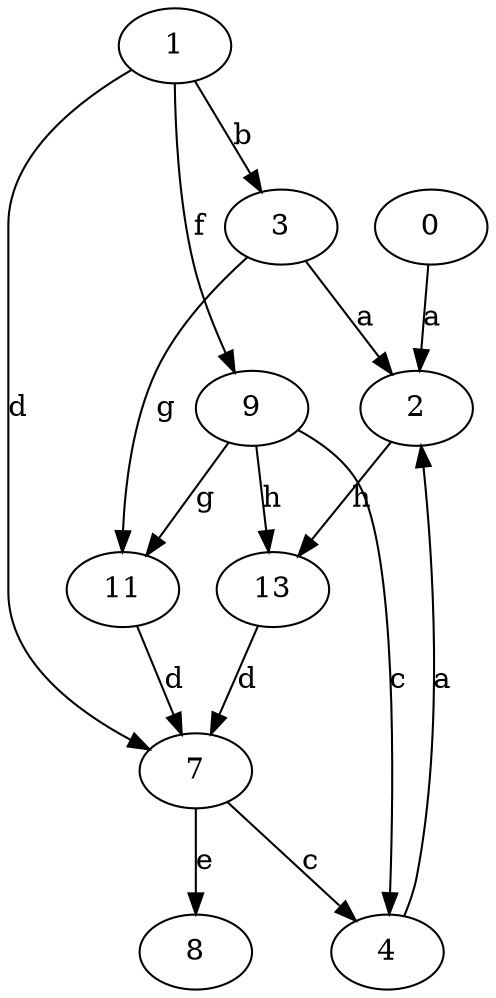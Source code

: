 strict digraph  {
0;
1;
2;
3;
4;
7;
8;
9;
11;
13;
0 -> 2  [label=a];
1 -> 3  [label=b];
1 -> 7  [label=d];
1 -> 9  [label=f];
2 -> 13  [label=h];
3 -> 2  [label=a];
3 -> 11  [label=g];
4 -> 2  [label=a];
7 -> 4  [label=c];
7 -> 8  [label=e];
9 -> 4  [label=c];
9 -> 11  [label=g];
9 -> 13  [label=h];
11 -> 7  [label=d];
13 -> 7  [label=d];
}
